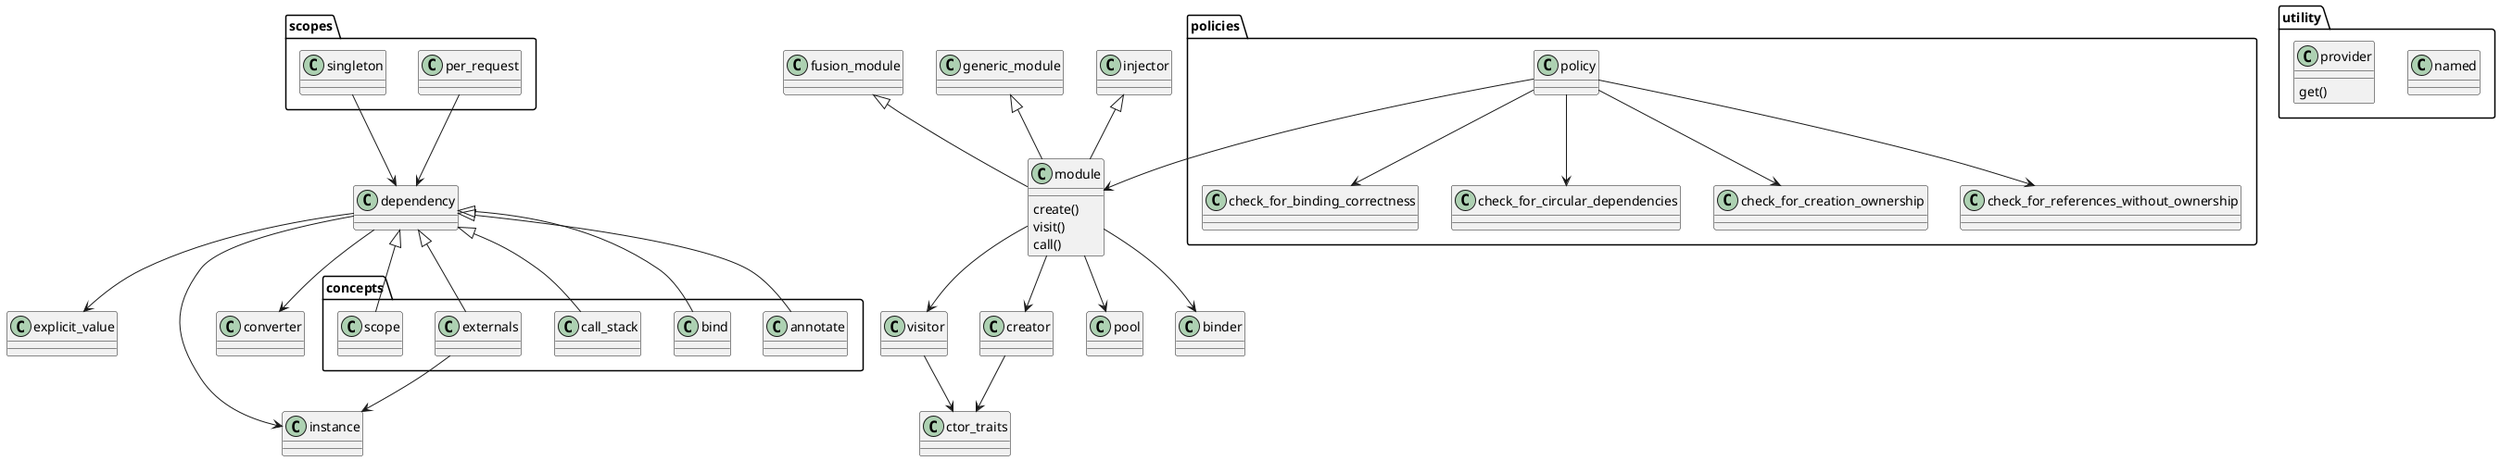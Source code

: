 @startuml di.png

dependency --> explicit_value
dependency --> instance
dependency --> converter

fusion_module <|-- module
generic_module <|-- module
injector <|-- module

class module {
    create()
    visit()
    call()
}

module --> visitor
visitor --> ctor_traits
module --> creator
creator --> ctor_traits
module --> pool
module --> binder

package "concepts" {
    dependency <|-- annotate
    dependency <|-- bind
    dependency <|-- call_stack
    dependency <|-- externals
    dependency <|-- scope
    externals --> instance
}

package "scopes" {
    per_request --> dependency
    singleton --> dependency
}

package "policies" {
    policy --> check_for_binding_correctness
    policy --> check_for_circular_dependencies
    policy --> check_for_creation_ownership
    policy --> check_for_references_without_ownership

    policy --> module
}

package "utility" {
    class named
    class provider {
        get()
    }
}

@enduml

